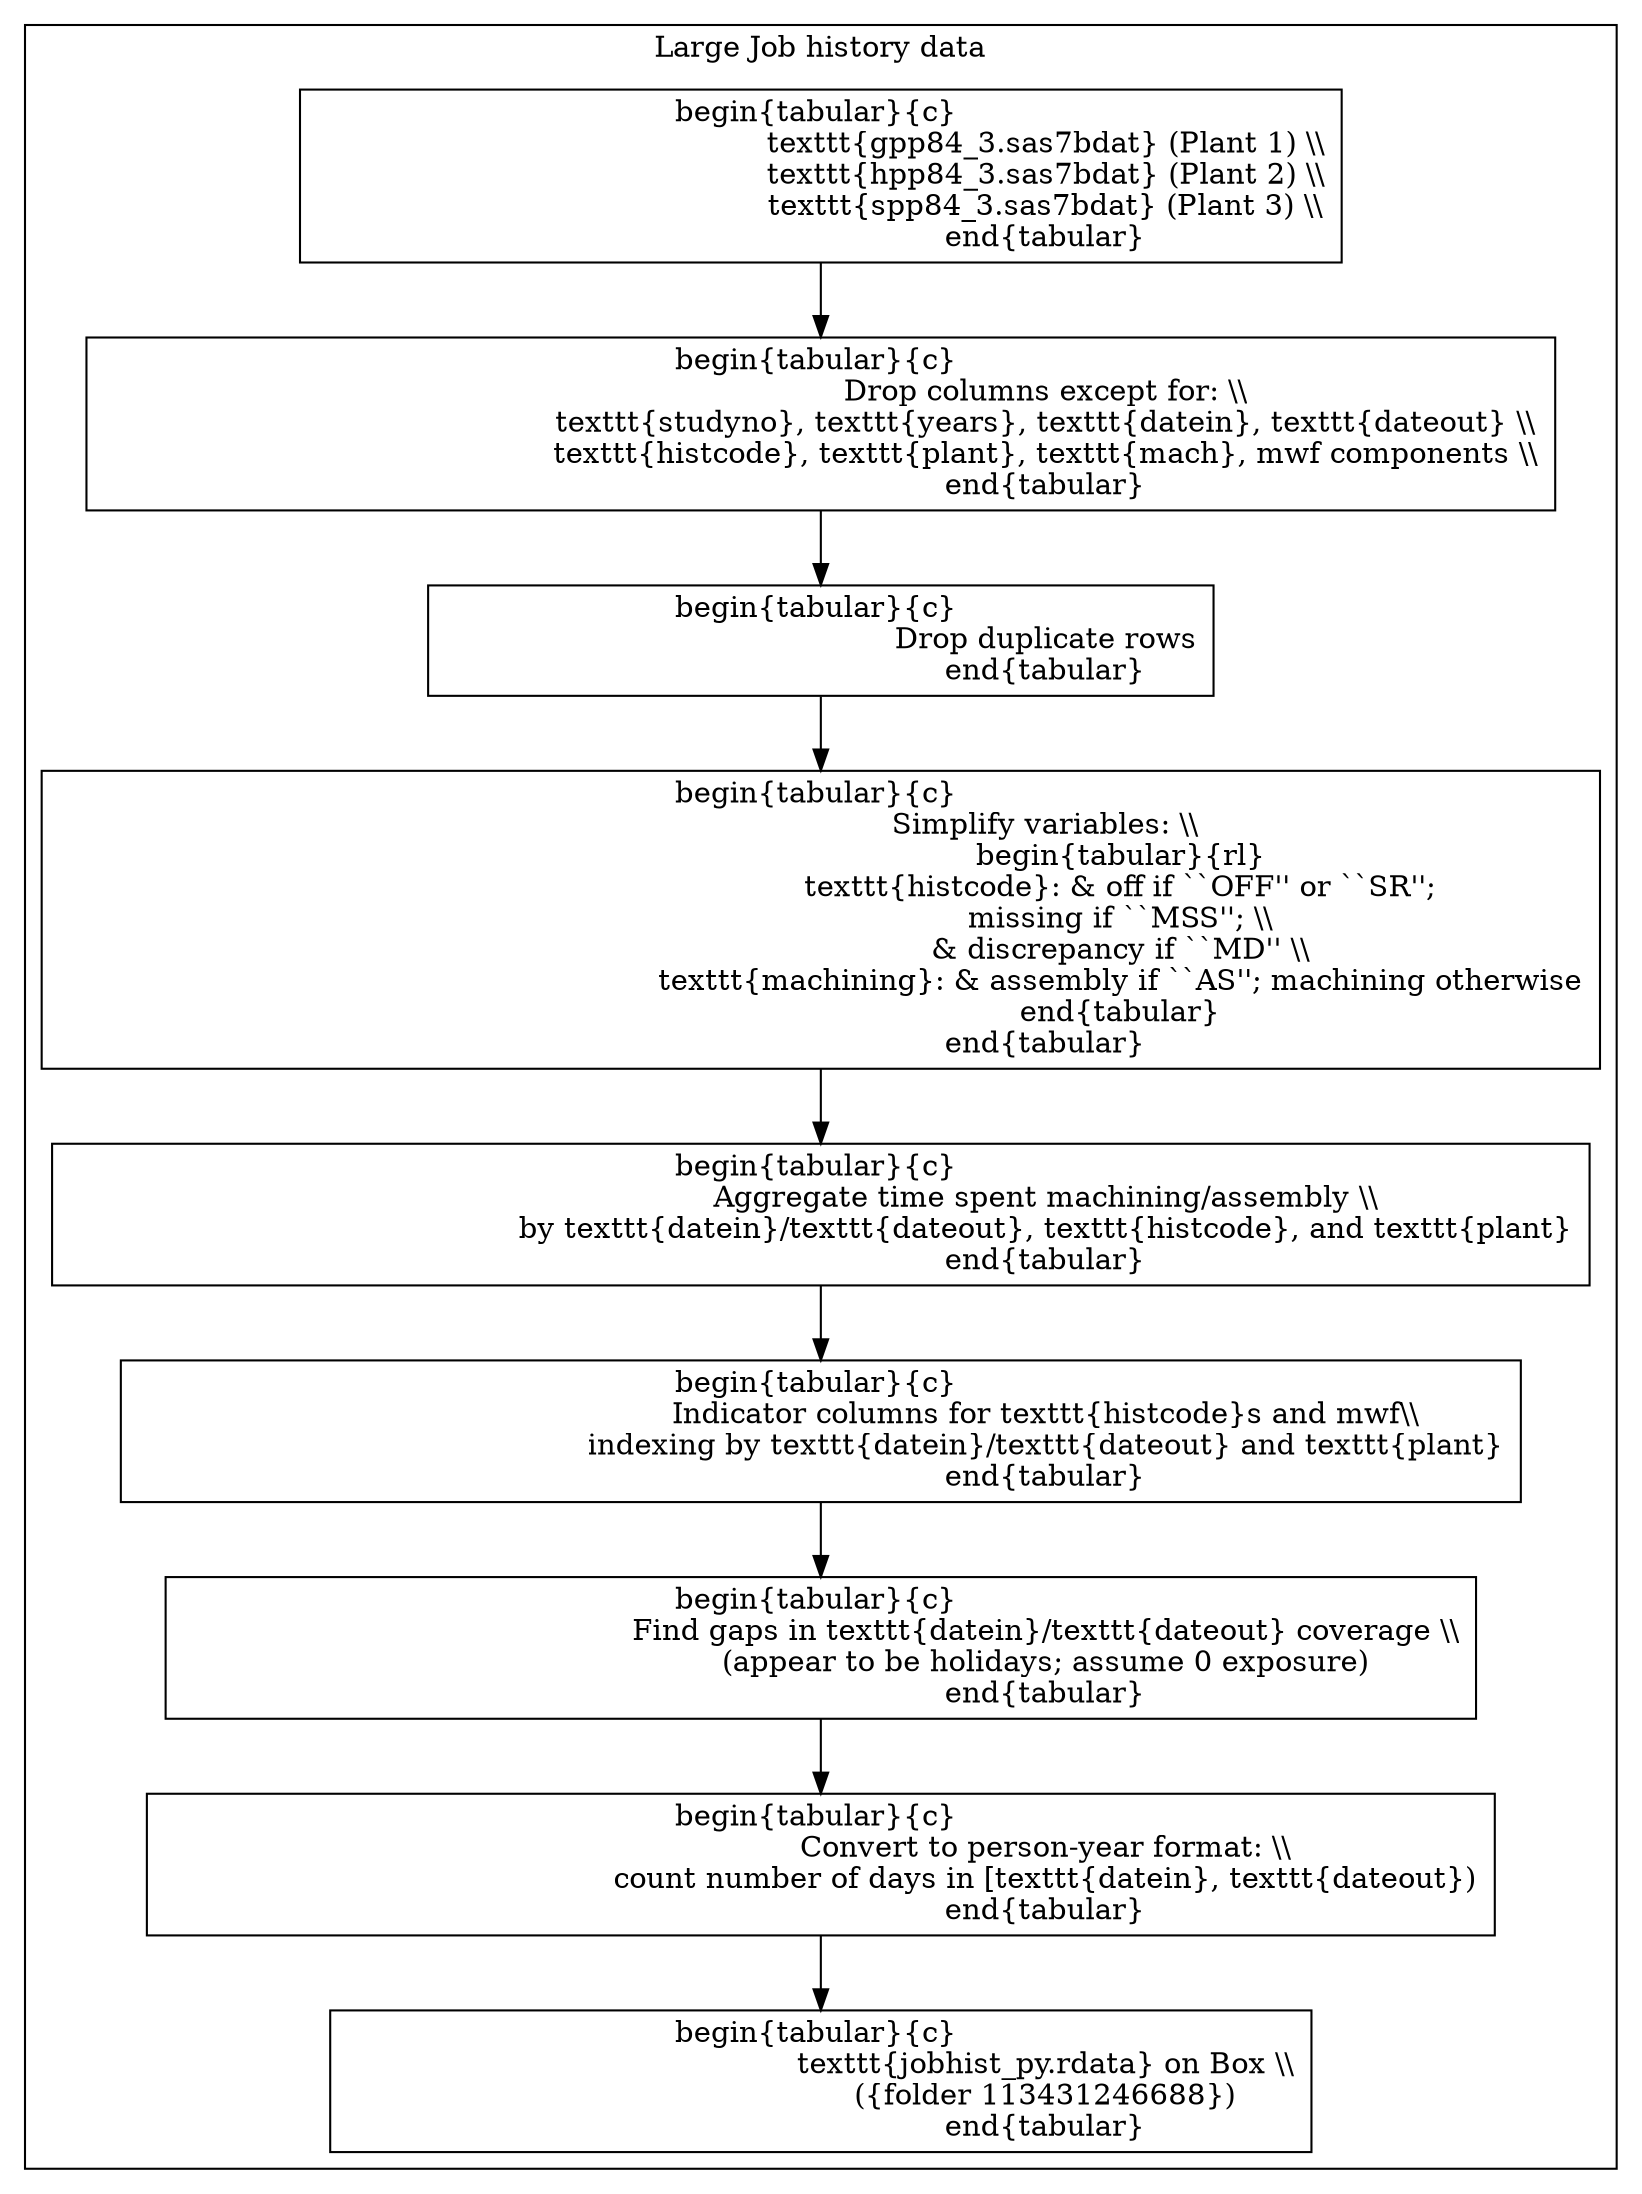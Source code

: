 
digraph G {

		rankdir=TB;
		node[shape=box];
		splines=ortho;

		subgraph cluster_1 {
				
				job[label = "\begin{tabular}{c} 
						\texttt{gpp84\_3.sas7bdat} (Plant 1) \\\\
						\texttt{hpp84\_3.sas7bdat} (Plant 2) \\\\
						\texttt{spp84\_3.sas7bdat} (Plant 3) \\\\
						\end{tabular}"
						pos = "0,0!"]
						
				filter[label = "\begin{tabular}{c} 
						Drop columns except for: \\\\
						\texttt{studyno}, \texttt{years}, \texttt{datein}, \texttt{dateout} \\\\
						\texttt{histcode}, \texttt{plant}, \texttt{mach}, mwf components \\\\
						\end{tabular}"
						pos = "2.55,0!"]
						
				drop[label = "\begin{tabular}{c} 
						Drop duplicate rows
						\end{tabular}"
						pos = "5,0!"]
						
				simplify[label = "\begin{tabular}{c} 
						Simplify variables: \\\\
								\begin{tabular}{rl}
								\texttt{histcode}: & off if ``OFF'' or ``SR'';
								missing if ``MSS''; \\\\
								& discrepancy if ``MD'' \\\\
								\texttt{machining}: & assembly if ``AS''; machining otherwise
								\end{tabular}
						\end{tabular}"
						pos = "0.75,-1!"]
						
				machining[label = "\begin{tabular}{c} 
						Aggregate time spent machining/assembly \\\\
						by \texttt{datein}/\texttt{dateout}, \texttt{histcode}, and \texttt{plant}
						\end{tabular}"
						pos = "4.5,-1!"]
						
				histcode[label = "\begin{tabular}{c} 
						Indicator columns for \texttt{histcode}s and mwf\\\\
						indexing by \texttt{datein}/\texttt{dateout} and \texttt{plant}
						\end{tabular}"
						pos = "0.75,-2!"]
						
				cont[label = "\begin{tabular}{c} 
						Find gaps in \texttt{datein}/\texttt{dateout} coverage \\\\
						(appear to be holidays; assume 0 exposure)
						\end{tabular}"
						pos = "4,-2!"]
						
				clean[label = "\begin{tabular}{c} 
						Convert to person-year format: \\\\
						count number of days in [\texttt{datein}, \texttt{dateout})
						\end{tabular}"
						pos = "1,-2.75!"]
				
				final[label = "\begin{tabular}{c} 
						\texttt{jobhist\_py.rdata} on Box \\\\
						({folder 113431246688})
						\end{tabular}"
						pos = "4,-2.75!"]
				
				job -> filter -> drop -> simplify -> machining
				machining -> histcode -> cont -> clean -> final
				
				label = "\Large Job history data"
		}
		     
 }
